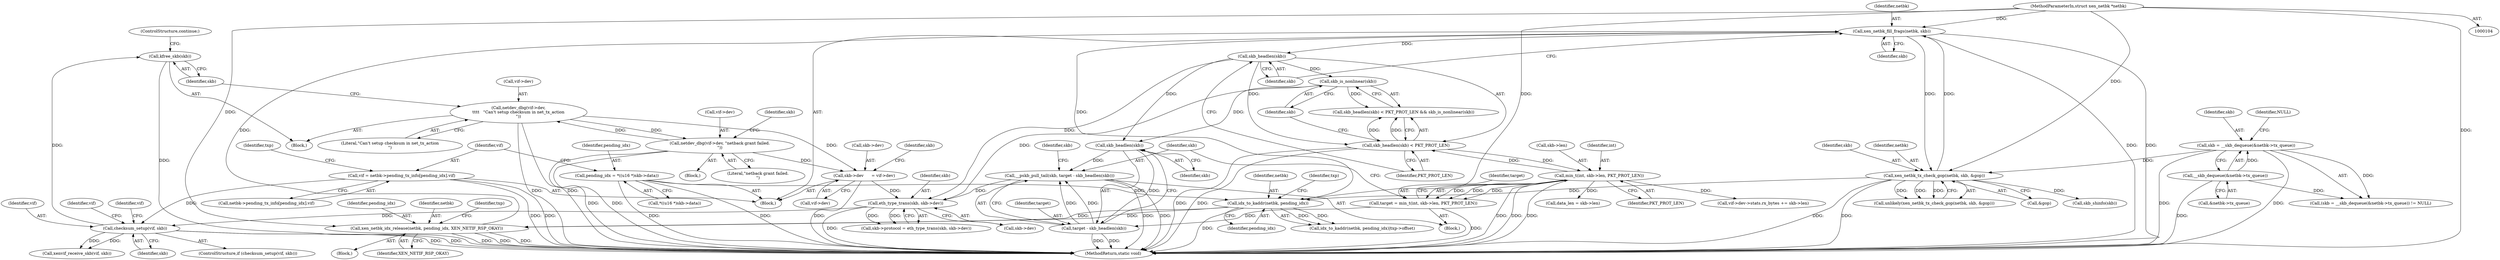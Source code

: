 digraph "0_linux_7d5145d8eb2b9791533ffe4dc003b129b9696c48_2@API" {
"1000296" [label="(Call,kfree_skb(skb))"];
"1000287" [label="(Call,checksum_setup(vif, skb))"];
"1000137" [label="(Call,vif = netbk->pending_tx_info[pending_idx].vif)"];
"1000281" [label="(Call,eth_type_trans(skb, skb->dev))"];
"1000252" [label="(Call,skb_is_nonlinear(skb))"];
"1000249" [label="(Call,skb_headlen(skb))"];
"1000243" [label="(Call,xen_netbk_fill_frags(netbk, skb))"];
"1000216" [label="(Call,xen_netbk_idx_release(netbk, pending_idx, XEN_NETIF_RSP_OKAY))"];
"1000190" [label="(Call,idx_to_kaddr(netbk, pending_idx))"];
"1000158" [label="(Call,xen_netbk_tx_check_gop(netbk, skb, &gop))"];
"1000105" [label="(MethodParameterIn,struct xen_netbk *netbk)"];
"1000116" [label="(Call,skb = __skb_dequeue(&netbk->tx_queue))"];
"1000118" [label="(Call,__skb_dequeue(&netbk->tx_queue))"];
"1000129" [label="(Call,pending_idx = *((u16 *)skb->data))"];
"1000264" [label="(Call,__pskb_pull_tail(skb, target - skb_headlen(skb)))"];
"1000268" [label="(Call,skb_headlen(skb))"];
"1000266" [label="(Call,target - skb_headlen(skb))"];
"1000256" [label="(Call,target = min_t(int, skb->len, PKT_PROT_LEN))"];
"1000258" [label="(Call,min_t(int, skb->len, PKT_PROT_LEN))"];
"1000248" [label="(Call,skb_headlen(skb) < PKT_PROT_LEN)"];
"1000270" [label="(Call,skb->dev      = vif->dev)"];
"1000291" [label="(Call,netdev_dbg(vif->dev,\n\t\t\t\t   \"Can't setup checksum in net_tx_action\n\"))"];
"1000164" [label="(Call,netdev_dbg(vif->dev, \"netback grant failed.\n\"))"];
"1000292" [label="(Call,vif->dev)"];
"1000243" [label="(Call,xen_netbk_fill_frags(netbk, skb))"];
"1000258" [label="(Call,min_t(int, skb->len, PKT_PROT_LEN))"];
"1000257" [label="(Identifier,target)"];
"1000137" [label="(Call,vif = netbk->pending_tx_info[pending_idx].vif)"];
"1000270" [label="(Call,skb->dev      = vif->dev)"];
"1000277" [label="(Call,skb->protocol = eth_type_trans(skb, skb->dev))"];
"1000117" [label="(Identifier,skb)"];
"1000219" [label="(Identifier,XEN_NETIF_RSP_OKAY)"];
"1000271" [label="(Call,skb->dev)"];
"1000290" [label="(Block,)"];
"1000118" [label="(Call,__skb_dequeue(&netbk->tx_queue))"];
"1000124" [label="(Block,)"];
"1000217" [label="(Identifier,netbk)"];
"1000178" [label="(Call,data_len = skb->len)"];
"1000265" [label="(Identifier,skb)"];
"1000116" [label="(Call,skb = __skb_dequeue(&netbk->tx_queue))"];
"1000115" [label="(Call,(skb = __skb_dequeue(&netbk->tx_queue)) != NULL)"];
"1000123" [label="(Identifier,NULL)"];
"1000287" [label="(Call,checksum_setup(vif, skb))"];
"1000321" [label="(MethodReturn,static void)"];
"1000247" [label="(Call,skb_headlen(skb) < PKT_PROT_LEN && skb_is_nonlinear(skb))"];
"1000297" [label="(Identifier,skb)"];
"1000252" [label="(Call,skb_is_nonlinear(skb))"];
"1000291" [label="(Call,netdev_dbg(vif->dev,\n\t\t\t\t   \"Can't setup checksum in net_tx_action\n\"))"];
"1000256" [label="(Call,target = min_t(int, skb->len, PKT_PROT_LEN))"];
"1000215" [label="(Block,)"];
"1000248" [label="(Call,skb_headlen(skb) < PKT_PROT_LEN)"];
"1000171" [label="(Call,skb_shinfo(skb))"];
"1000189" [label="(Call,idx_to_kaddr(netbk, pending_idx)|txp->offset)"];
"1000251" [label="(Identifier,PKT_PROT_LEN)"];
"1000161" [label="(Call,&gop)"];
"1000164" [label="(Call,netdev_dbg(vif->dev, \"netback grant failed.\n\"))"];
"1000119" [label="(Call,&netbk->tx_queue)"];
"1000216" [label="(Call,xen_netbk_idx_release(netbk, pending_idx, XEN_NETIF_RSP_OKAY))"];
"1000160" [label="(Identifier,skb)"];
"1000264" [label="(Call,__pskb_pull_tail(skb, target - skb_headlen(skb)))"];
"1000245" [label="(Identifier,skb)"];
"1000168" [label="(Literal,\"netback grant failed.\n\")"];
"1000244" [label="(Identifier,netbk)"];
"1000272" [label="(Identifier,skb)"];
"1000263" [label="(Identifier,PKT_PROT_LEN)"];
"1000288" [label="(Identifier,vif)"];
"1000192" [label="(Identifier,pending_idx)"];
"1000260" [label="(Call,skb->len)"];
"1000318" [label="(Call,xenvif_receive_skb(vif, skb))"];
"1000296" [label="(Call,kfree_skb(skb))"];
"1000279" [label="(Identifier,skb)"];
"1000250" [label="(Identifier,skb)"];
"1000281" [label="(Call,eth_type_trans(skb, skb->dev))"];
"1000130" [label="(Identifier,pending_idx)"];
"1000249" [label="(Call,skb_headlen(skb))"];
"1000303" [label="(Identifier,vif)"];
"1000157" [label="(Call,unlikely(xen_netbk_tx_check_gop(netbk, skb, &gop)))"];
"1000190" [label="(Call,idx_to_kaddr(netbk, pending_idx))"];
"1000147" [label="(Identifier,txp)"];
"1000289" [label="(Identifier,skb)"];
"1000299" [label="(Call,vif->dev->stats.rx_bytes += skb->len)"];
"1000131" [label="(Call,*((u16 *)skb->data))"];
"1000282" [label="(Identifier,skb)"];
"1000269" [label="(Identifier,skb)"];
"1000253" [label="(Identifier,skb)"];
"1000268" [label="(Call,skb_headlen(skb))"];
"1000283" [label="(Call,skb->dev)"];
"1000274" [label="(Call,vif->dev)"];
"1000105" [label="(MethodParameterIn,struct xen_netbk *netbk)"];
"1000259" [label="(Identifier,int)"];
"1000158" [label="(Call,xen_netbk_tx_check_gop(netbk, skb, &gop))"];
"1000254" [label="(Block,)"];
"1000139" [label="(Call,netbk->pending_tx_info[pending_idx].vif)"];
"1000267" [label="(Identifier,target)"];
"1000191" [label="(Identifier,netbk)"];
"1000223" [label="(Identifier,txp)"];
"1000194" [label="(Identifier,txp)"];
"1000295" [label="(Literal,\"Can't setup checksum in net_tx_action\n\")"];
"1000165" [label="(Call,vif->dev)"];
"1000286" [label="(ControlStructure,if (checksum_setup(vif, skb)))"];
"1000138" [label="(Identifier,vif)"];
"1000298" [label="(ControlStructure,continue;)"];
"1000129" [label="(Call,pending_idx = *((u16 *)skb->data))"];
"1000266" [label="(Call,target - skb_headlen(skb))"];
"1000159" [label="(Identifier,netbk)"];
"1000293" [label="(Identifier,vif)"];
"1000163" [label="(Block,)"];
"1000218" [label="(Identifier,pending_idx)"];
"1000172" [label="(Identifier,skb)"];
"1000296" -> "1000290"  [label="AST: "];
"1000296" -> "1000297"  [label="CFG: "];
"1000297" -> "1000296"  [label="AST: "];
"1000298" -> "1000296"  [label="CFG: "];
"1000296" -> "1000321"  [label="DDG: "];
"1000287" -> "1000296"  [label="DDG: "];
"1000287" -> "1000286"  [label="AST: "];
"1000287" -> "1000289"  [label="CFG: "];
"1000288" -> "1000287"  [label="AST: "];
"1000289" -> "1000287"  [label="AST: "];
"1000293" -> "1000287"  [label="CFG: "];
"1000303" -> "1000287"  [label="CFG: "];
"1000287" -> "1000321"  [label="DDG: "];
"1000287" -> "1000321"  [label="DDG: "];
"1000137" -> "1000287"  [label="DDG: "];
"1000281" -> "1000287"  [label="DDG: "];
"1000287" -> "1000318"  [label="DDG: "];
"1000287" -> "1000318"  [label="DDG: "];
"1000137" -> "1000124"  [label="AST: "];
"1000137" -> "1000139"  [label="CFG: "];
"1000138" -> "1000137"  [label="AST: "];
"1000139" -> "1000137"  [label="AST: "];
"1000147" -> "1000137"  [label="CFG: "];
"1000137" -> "1000321"  [label="DDG: "];
"1000137" -> "1000321"  [label="DDG: "];
"1000281" -> "1000277"  [label="AST: "];
"1000281" -> "1000283"  [label="CFG: "];
"1000282" -> "1000281"  [label="AST: "];
"1000283" -> "1000281"  [label="AST: "];
"1000277" -> "1000281"  [label="CFG: "];
"1000281" -> "1000321"  [label="DDG: "];
"1000281" -> "1000277"  [label="DDG: "];
"1000281" -> "1000277"  [label="DDG: "];
"1000252" -> "1000281"  [label="DDG: "];
"1000264" -> "1000281"  [label="DDG: "];
"1000249" -> "1000281"  [label="DDG: "];
"1000270" -> "1000281"  [label="DDG: "];
"1000252" -> "1000247"  [label="AST: "];
"1000252" -> "1000253"  [label="CFG: "];
"1000253" -> "1000252"  [label="AST: "];
"1000247" -> "1000252"  [label="CFG: "];
"1000252" -> "1000247"  [label="DDG: "];
"1000249" -> "1000252"  [label="DDG: "];
"1000252" -> "1000268"  [label="DDG: "];
"1000249" -> "1000248"  [label="AST: "];
"1000249" -> "1000250"  [label="CFG: "];
"1000250" -> "1000249"  [label="AST: "];
"1000251" -> "1000249"  [label="CFG: "];
"1000249" -> "1000248"  [label="DDG: "];
"1000243" -> "1000249"  [label="DDG: "];
"1000249" -> "1000268"  [label="DDG: "];
"1000243" -> "1000124"  [label="AST: "];
"1000243" -> "1000245"  [label="CFG: "];
"1000244" -> "1000243"  [label="AST: "];
"1000245" -> "1000243"  [label="AST: "];
"1000250" -> "1000243"  [label="CFG: "];
"1000243" -> "1000321"  [label="DDG: "];
"1000243" -> "1000321"  [label="DDG: "];
"1000243" -> "1000158"  [label="DDG: "];
"1000216" -> "1000243"  [label="DDG: "];
"1000190" -> "1000243"  [label="DDG: "];
"1000105" -> "1000243"  [label="DDG: "];
"1000158" -> "1000243"  [label="DDG: "];
"1000216" -> "1000215"  [label="AST: "];
"1000216" -> "1000219"  [label="CFG: "];
"1000217" -> "1000216"  [label="AST: "];
"1000218" -> "1000216"  [label="AST: "];
"1000219" -> "1000216"  [label="AST: "];
"1000223" -> "1000216"  [label="CFG: "];
"1000216" -> "1000321"  [label="DDG: "];
"1000216" -> "1000321"  [label="DDG: "];
"1000216" -> "1000321"  [label="DDG: "];
"1000190" -> "1000216"  [label="DDG: "];
"1000190" -> "1000216"  [label="DDG: "];
"1000105" -> "1000216"  [label="DDG: "];
"1000190" -> "1000189"  [label="AST: "];
"1000190" -> "1000192"  [label="CFG: "];
"1000191" -> "1000190"  [label="AST: "];
"1000192" -> "1000190"  [label="AST: "];
"1000194" -> "1000190"  [label="CFG: "];
"1000190" -> "1000321"  [label="DDG: "];
"1000190" -> "1000189"  [label="DDG: "];
"1000190" -> "1000189"  [label="DDG: "];
"1000158" -> "1000190"  [label="DDG: "];
"1000105" -> "1000190"  [label="DDG: "];
"1000129" -> "1000190"  [label="DDG: "];
"1000158" -> "1000157"  [label="AST: "];
"1000158" -> "1000161"  [label="CFG: "];
"1000159" -> "1000158"  [label="AST: "];
"1000160" -> "1000158"  [label="AST: "];
"1000161" -> "1000158"  [label="AST: "];
"1000157" -> "1000158"  [label="CFG: "];
"1000158" -> "1000321"  [label="DDG: "];
"1000158" -> "1000321"  [label="DDG: "];
"1000158" -> "1000157"  [label="DDG: "];
"1000158" -> "1000157"  [label="DDG: "];
"1000158" -> "1000157"  [label="DDG: "];
"1000105" -> "1000158"  [label="DDG: "];
"1000116" -> "1000158"  [label="DDG: "];
"1000158" -> "1000171"  [label="DDG: "];
"1000105" -> "1000104"  [label="AST: "];
"1000105" -> "1000321"  [label="DDG: "];
"1000116" -> "1000115"  [label="AST: "];
"1000116" -> "1000118"  [label="CFG: "];
"1000117" -> "1000116"  [label="AST: "];
"1000118" -> "1000116"  [label="AST: "];
"1000123" -> "1000116"  [label="CFG: "];
"1000116" -> "1000321"  [label="DDG: "];
"1000116" -> "1000321"  [label="DDG: "];
"1000116" -> "1000115"  [label="DDG: "];
"1000118" -> "1000116"  [label="DDG: "];
"1000118" -> "1000119"  [label="CFG: "];
"1000119" -> "1000118"  [label="AST: "];
"1000118" -> "1000321"  [label="DDG: "];
"1000118" -> "1000115"  [label="DDG: "];
"1000129" -> "1000124"  [label="AST: "];
"1000129" -> "1000131"  [label="CFG: "];
"1000130" -> "1000129"  [label="AST: "];
"1000131" -> "1000129"  [label="AST: "];
"1000138" -> "1000129"  [label="CFG: "];
"1000129" -> "1000321"  [label="DDG: "];
"1000129" -> "1000321"  [label="DDG: "];
"1000264" -> "1000254"  [label="AST: "];
"1000264" -> "1000266"  [label="CFG: "];
"1000265" -> "1000264"  [label="AST: "];
"1000266" -> "1000264"  [label="AST: "];
"1000272" -> "1000264"  [label="CFG: "];
"1000264" -> "1000321"  [label="DDG: "];
"1000264" -> "1000321"  [label="DDG: "];
"1000268" -> "1000264"  [label="DDG: "];
"1000266" -> "1000264"  [label="DDG: "];
"1000266" -> "1000264"  [label="DDG: "];
"1000268" -> "1000266"  [label="AST: "];
"1000268" -> "1000269"  [label="CFG: "];
"1000269" -> "1000268"  [label="AST: "];
"1000266" -> "1000268"  [label="CFG: "];
"1000268" -> "1000266"  [label="DDG: "];
"1000267" -> "1000266"  [label="AST: "];
"1000266" -> "1000321"  [label="DDG: "];
"1000266" -> "1000321"  [label="DDG: "];
"1000256" -> "1000266"  [label="DDG: "];
"1000256" -> "1000254"  [label="AST: "];
"1000256" -> "1000258"  [label="CFG: "];
"1000257" -> "1000256"  [label="AST: "];
"1000258" -> "1000256"  [label="AST: "];
"1000265" -> "1000256"  [label="CFG: "];
"1000256" -> "1000321"  [label="DDG: "];
"1000258" -> "1000256"  [label="DDG: "];
"1000258" -> "1000256"  [label="DDG: "];
"1000258" -> "1000256"  [label="DDG: "];
"1000258" -> "1000263"  [label="CFG: "];
"1000259" -> "1000258"  [label="AST: "];
"1000260" -> "1000258"  [label="AST: "];
"1000263" -> "1000258"  [label="AST: "];
"1000258" -> "1000321"  [label="DDG: "];
"1000258" -> "1000321"  [label="DDG: "];
"1000258" -> "1000321"  [label="DDG: "];
"1000258" -> "1000178"  [label="DDG: "];
"1000258" -> "1000248"  [label="DDG: "];
"1000248" -> "1000258"  [label="DDG: "];
"1000258" -> "1000299"  [label="DDG: "];
"1000248" -> "1000247"  [label="AST: "];
"1000248" -> "1000251"  [label="CFG: "];
"1000251" -> "1000248"  [label="AST: "];
"1000253" -> "1000248"  [label="CFG: "];
"1000247" -> "1000248"  [label="CFG: "];
"1000248" -> "1000321"  [label="DDG: "];
"1000248" -> "1000321"  [label="DDG: "];
"1000248" -> "1000247"  [label="DDG: "];
"1000248" -> "1000247"  [label="DDG: "];
"1000270" -> "1000124"  [label="AST: "];
"1000270" -> "1000274"  [label="CFG: "];
"1000271" -> "1000270"  [label="AST: "];
"1000274" -> "1000270"  [label="AST: "];
"1000279" -> "1000270"  [label="CFG: "];
"1000270" -> "1000321"  [label="DDG: "];
"1000291" -> "1000270"  [label="DDG: "];
"1000164" -> "1000270"  [label="DDG: "];
"1000291" -> "1000290"  [label="AST: "];
"1000291" -> "1000295"  [label="CFG: "];
"1000292" -> "1000291"  [label="AST: "];
"1000295" -> "1000291"  [label="AST: "];
"1000297" -> "1000291"  [label="CFG: "];
"1000291" -> "1000321"  [label="DDG: "];
"1000291" -> "1000321"  [label="DDG: "];
"1000291" -> "1000164"  [label="DDG: "];
"1000164" -> "1000291"  [label="DDG: "];
"1000164" -> "1000163"  [label="AST: "];
"1000164" -> "1000168"  [label="CFG: "];
"1000165" -> "1000164"  [label="AST: "];
"1000168" -> "1000164"  [label="AST: "];
"1000172" -> "1000164"  [label="CFG: "];
"1000164" -> "1000321"  [label="DDG: "];
"1000164" -> "1000321"  [label="DDG: "];
}
